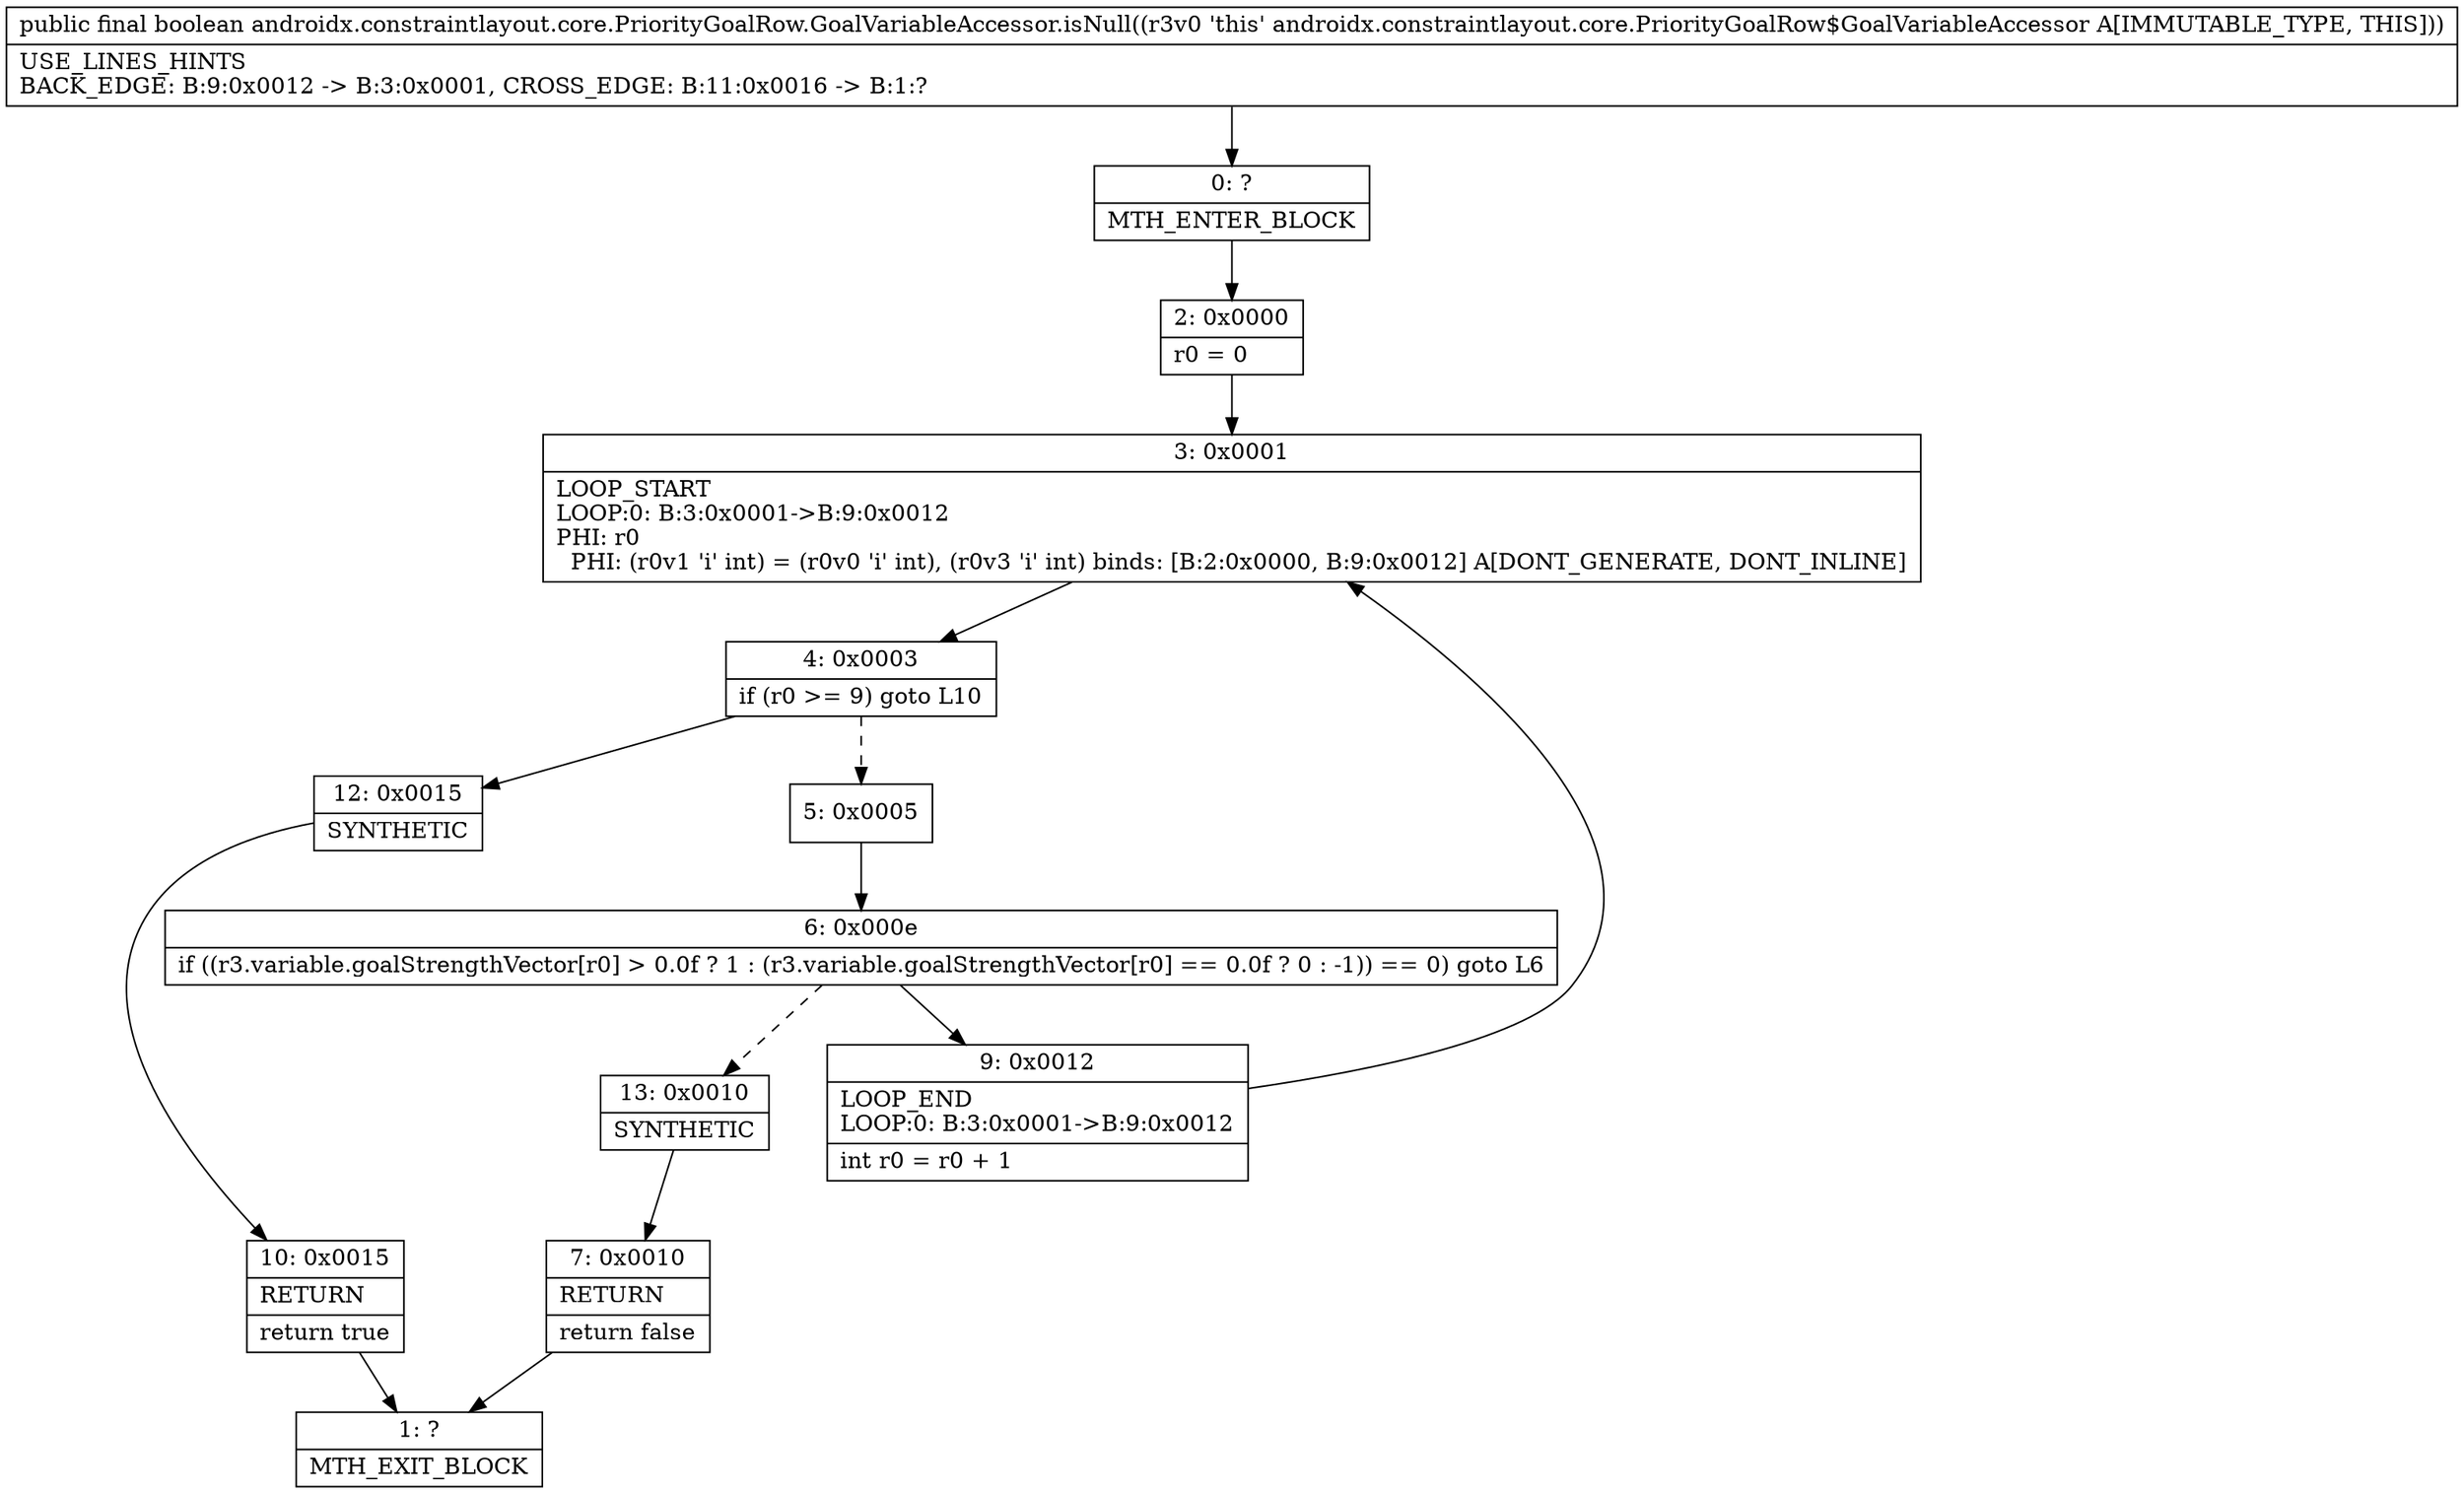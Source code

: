 digraph "CFG forandroidx.constraintlayout.core.PriorityGoalRow.GoalVariableAccessor.isNull()Z" {
Node_0 [shape=record,label="{0\:\ ?|MTH_ENTER_BLOCK\l}"];
Node_2 [shape=record,label="{2\:\ 0x0000|r0 = 0\l}"];
Node_3 [shape=record,label="{3\:\ 0x0001|LOOP_START\lLOOP:0: B:3:0x0001\-\>B:9:0x0012\lPHI: r0 \l  PHI: (r0v1 'i' int) = (r0v0 'i' int), (r0v3 'i' int) binds: [B:2:0x0000, B:9:0x0012] A[DONT_GENERATE, DONT_INLINE]\l}"];
Node_4 [shape=record,label="{4\:\ 0x0003|if (r0 \>= 9) goto L10\l}"];
Node_5 [shape=record,label="{5\:\ 0x0005}"];
Node_6 [shape=record,label="{6\:\ 0x000e|if ((r3.variable.goalStrengthVector[r0] \> 0.0f ? 1 : (r3.variable.goalStrengthVector[r0] == 0.0f ? 0 : \-1)) == 0) goto L6\l}"];
Node_9 [shape=record,label="{9\:\ 0x0012|LOOP_END\lLOOP:0: B:3:0x0001\-\>B:9:0x0012\l|int r0 = r0 + 1\l}"];
Node_13 [shape=record,label="{13\:\ 0x0010|SYNTHETIC\l}"];
Node_7 [shape=record,label="{7\:\ 0x0010|RETURN\l|return false\l}"];
Node_1 [shape=record,label="{1\:\ ?|MTH_EXIT_BLOCK\l}"];
Node_12 [shape=record,label="{12\:\ 0x0015|SYNTHETIC\l}"];
Node_10 [shape=record,label="{10\:\ 0x0015|RETURN\l|return true\l}"];
MethodNode[shape=record,label="{public final boolean androidx.constraintlayout.core.PriorityGoalRow.GoalVariableAccessor.isNull((r3v0 'this' androidx.constraintlayout.core.PriorityGoalRow$GoalVariableAccessor A[IMMUTABLE_TYPE, THIS]))  | USE_LINES_HINTS\lBACK_EDGE: B:9:0x0012 \-\> B:3:0x0001, CROSS_EDGE: B:11:0x0016 \-\> B:1:?\l}"];
MethodNode -> Node_0;Node_0 -> Node_2;
Node_2 -> Node_3;
Node_3 -> Node_4;
Node_4 -> Node_5[style=dashed];
Node_4 -> Node_12;
Node_5 -> Node_6;
Node_6 -> Node_9;
Node_6 -> Node_13[style=dashed];
Node_9 -> Node_3;
Node_13 -> Node_7;
Node_7 -> Node_1;
Node_12 -> Node_10;
Node_10 -> Node_1;
}

